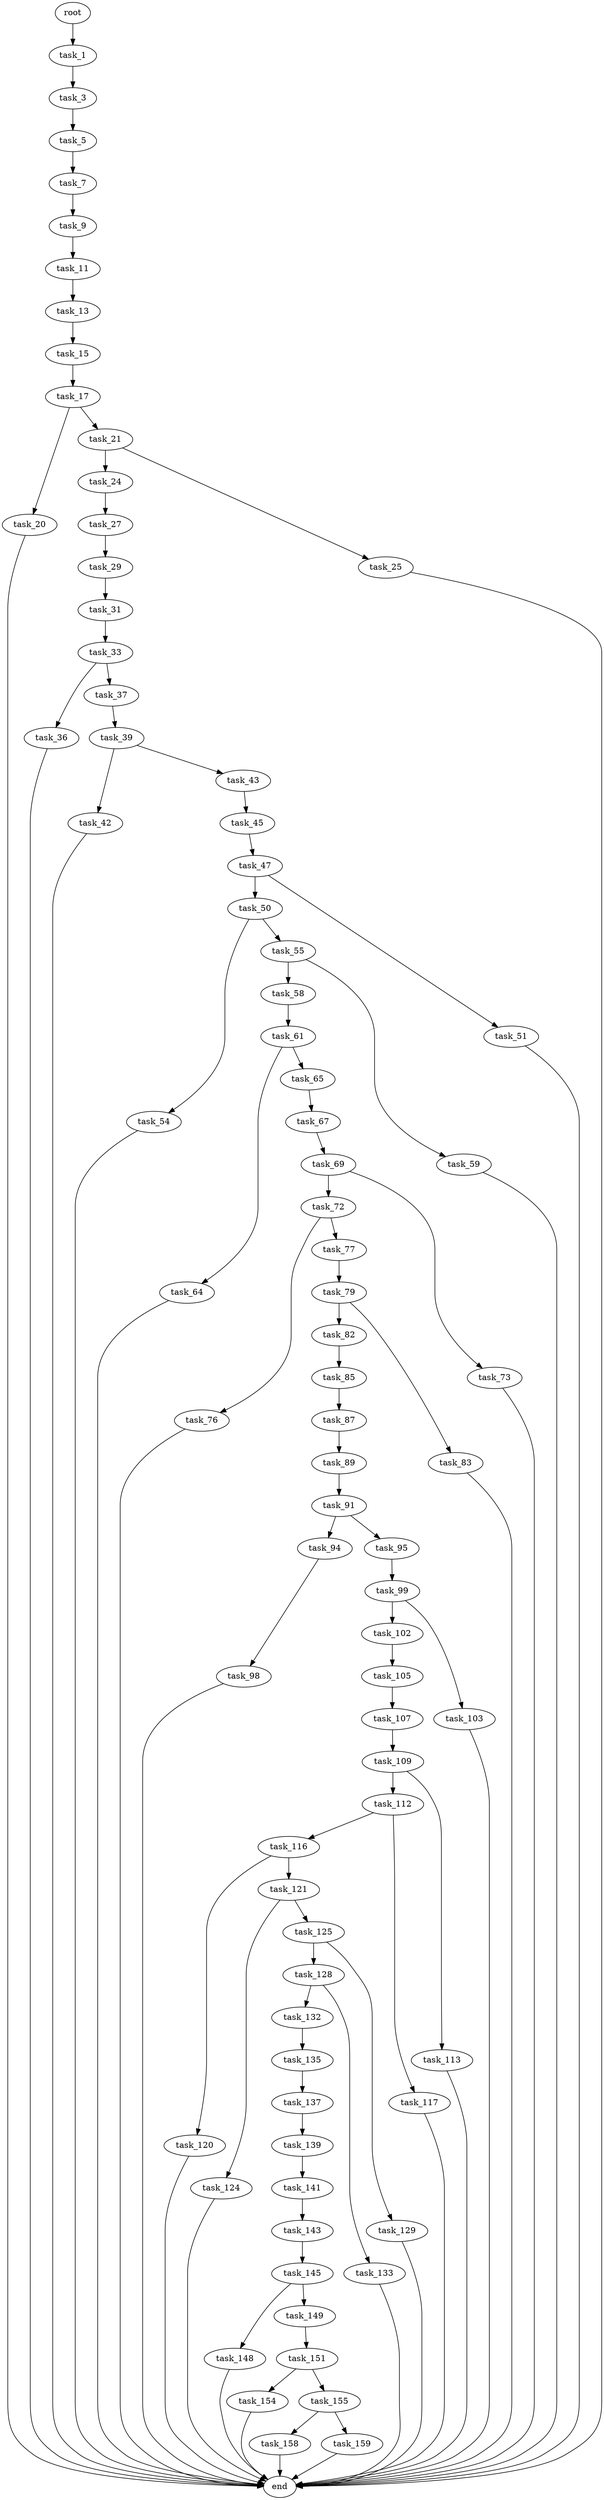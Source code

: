 digraph G {
  root [size="0.000000"];
  task_1 [size="1073741824000.000000"];
  task_3 [size="368293445632.000000"];
  task_5 [size="244372901396.000000"];
  task_7 [size="368293445632.000000"];
  task_9 [size="286748839842.000000"];
  task_11 [size="38834922632.000000"];
  task_13 [size="134217728000.000000"];
  task_15 [size="331064917336.000000"];
  task_17 [size="1073741824000.000000"];
  task_20 [size="5156717614.000000"];
  task_21 [size="8589934592.000000"];
  end [size="0.000000"];
  task_24 [size="549755813888.000000"];
  task_25 [size="775389260043.000000"];
  task_27 [size="231928233984.000000"];
  task_29 [size="28991029248.000000"];
  task_31 [size="184697257223.000000"];
  task_33 [size="8589934592.000000"];
  task_36 [size="368293445632.000000"];
  task_37 [size="689987091352.000000"];
  task_39 [size="313448450722.000000"];
  task_42 [size="9749243407.000000"];
  task_43 [size="351118976171.000000"];
  task_45 [size="4477648890.000000"];
  task_47 [size="8589934592.000000"];
  task_50 [size="782757789696.000000"];
  task_51 [size="43685433538.000000"];
  task_54 [size="41444650281.000000"];
  task_55 [size="36021209637.000000"];
  task_58 [size="368293445632.000000"];
  task_59 [size="77085830102.000000"];
  task_61 [size="9204467401.000000"];
  task_64 [size="192874686336.000000"];
  task_65 [size="78363248614.000000"];
  task_67 [size="14175020666.000000"];
  task_69 [size="5266061784.000000"];
  task_72 [size="231816238106.000000"];
  task_73 [size="28290184722.000000"];
  task_76 [size="134217728000.000000"];
  task_77 [size="1073741824000.000000"];
  task_79 [size="368293445632.000000"];
  task_82 [size="36979802960.000000"];
  task_83 [size="28991029248.000000"];
  task_85 [size="23936851894.000000"];
  task_87 [size="368293445632.000000"];
  task_89 [size="802982972532.000000"];
  task_91 [size="231928233984.000000"];
  task_94 [size="8067855464.000000"];
  task_95 [size="170619070255.000000"];
  task_98 [size="30908732384.000000"];
  task_99 [size="22883546339.000000"];
  task_102 [size="12015666569.000000"];
  task_103 [size="327163078711.000000"];
  task_105 [size="685787822960.000000"];
  task_107 [size="8375269811.000000"];
  task_109 [size="1073741824000.000000"];
  task_112 [size="2120212205.000000"];
  task_113 [size="13646273644.000000"];
  task_116 [size="8589934592.000000"];
  task_117 [size="28991029248.000000"];
  task_120 [size="28476968900.000000"];
  task_121 [size="196658314401.000000"];
  task_124 [size="661760208858.000000"];
  task_125 [size="346381745268.000000"];
  task_128 [size="1461904650.000000"];
  task_129 [size="782757789696.000000"];
  task_132 [size="15786844895.000000"];
  task_133 [size="16575783774.000000"];
  task_135 [size="1073741824000.000000"];
  task_137 [size="628097422056.000000"];
  task_139 [size="549755813888.000000"];
  task_141 [size="818468158.000000"];
  task_143 [size="55587178869.000000"];
  task_145 [size="127881716002.000000"];
  task_148 [size="154558595295.000000"];
  task_149 [size="31100247091.000000"];
  task_151 [size="231928233984.000000"];
  task_154 [size="45762006257.000000"];
  task_155 [size="1228489123.000000"];
  task_158 [size="61664236096.000000"];
  task_159 [size="125415373212.000000"];

  root -> task_1 [size="1.000000"];
  task_1 -> task_3 [size="838860800.000000"];
  task_3 -> task_5 [size="411041792.000000"];
  task_5 -> task_7 [size="209715200.000000"];
  task_7 -> task_9 [size="411041792.000000"];
  task_9 -> task_11 [size="411041792.000000"];
  task_11 -> task_13 [size="33554432.000000"];
  task_13 -> task_15 [size="209715200.000000"];
  task_15 -> task_17 [size="411041792.000000"];
  task_17 -> task_20 [size="838860800.000000"];
  task_17 -> task_21 [size="838860800.000000"];
  task_20 -> end [size="1.000000"];
  task_21 -> task_24 [size="33554432.000000"];
  task_21 -> task_25 [size="33554432.000000"];
  task_24 -> task_27 [size="536870912.000000"];
  task_25 -> end [size="1.000000"];
  task_27 -> task_29 [size="301989888.000000"];
  task_29 -> task_31 [size="75497472.000000"];
  task_31 -> task_33 [size="301989888.000000"];
  task_33 -> task_36 [size="33554432.000000"];
  task_33 -> task_37 [size="33554432.000000"];
  task_36 -> end [size="1.000000"];
  task_37 -> task_39 [size="536870912.000000"];
  task_39 -> task_42 [size="209715200.000000"];
  task_39 -> task_43 [size="209715200.000000"];
  task_42 -> end [size="1.000000"];
  task_43 -> task_45 [size="411041792.000000"];
  task_45 -> task_47 [size="301989888.000000"];
  task_47 -> task_50 [size="33554432.000000"];
  task_47 -> task_51 [size="33554432.000000"];
  task_50 -> task_54 [size="679477248.000000"];
  task_50 -> task_55 [size="679477248.000000"];
  task_51 -> end [size="1.000000"];
  task_54 -> end [size="1.000000"];
  task_55 -> task_58 [size="679477248.000000"];
  task_55 -> task_59 [size="679477248.000000"];
  task_58 -> task_61 [size="411041792.000000"];
  task_59 -> end [size="1.000000"];
  task_61 -> task_64 [size="301989888.000000"];
  task_61 -> task_65 [size="301989888.000000"];
  task_64 -> end [size="1.000000"];
  task_65 -> task_67 [size="75497472.000000"];
  task_67 -> task_69 [size="301989888.000000"];
  task_69 -> task_72 [size="301989888.000000"];
  task_69 -> task_73 [size="301989888.000000"];
  task_72 -> task_76 [size="209715200.000000"];
  task_72 -> task_77 [size="209715200.000000"];
  task_73 -> end [size="1.000000"];
  task_76 -> end [size="1.000000"];
  task_77 -> task_79 [size="838860800.000000"];
  task_79 -> task_82 [size="411041792.000000"];
  task_79 -> task_83 [size="411041792.000000"];
  task_82 -> task_85 [size="679477248.000000"];
  task_83 -> end [size="1.000000"];
  task_85 -> task_87 [size="536870912.000000"];
  task_87 -> task_89 [size="411041792.000000"];
  task_89 -> task_91 [size="536870912.000000"];
  task_91 -> task_94 [size="301989888.000000"];
  task_91 -> task_95 [size="301989888.000000"];
  task_94 -> task_98 [size="134217728.000000"];
  task_95 -> task_99 [size="301989888.000000"];
  task_98 -> end [size="1.000000"];
  task_99 -> task_102 [size="411041792.000000"];
  task_99 -> task_103 [size="411041792.000000"];
  task_102 -> task_105 [size="209715200.000000"];
  task_103 -> end [size="1.000000"];
  task_105 -> task_107 [size="679477248.000000"];
  task_107 -> task_109 [size="209715200.000000"];
  task_109 -> task_112 [size="838860800.000000"];
  task_109 -> task_113 [size="838860800.000000"];
  task_112 -> task_116 [size="75497472.000000"];
  task_112 -> task_117 [size="75497472.000000"];
  task_113 -> end [size="1.000000"];
  task_116 -> task_120 [size="33554432.000000"];
  task_116 -> task_121 [size="33554432.000000"];
  task_117 -> end [size="1.000000"];
  task_120 -> end [size="1.000000"];
  task_121 -> task_124 [size="411041792.000000"];
  task_121 -> task_125 [size="411041792.000000"];
  task_124 -> end [size="1.000000"];
  task_125 -> task_128 [size="536870912.000000"];
  task_125 -> task_129 [size="536870912.000000"];
  task_128 -> task_132 [size="33554432.000000"];
  task_128 -> task_133 [size="33554432.000000"];
  task_129 -> end [size="1.000000"];
  task_132 -> task_135 [size="75497472.000000"];
  task_133 -> end [size="1.000000"];
  task_135 -> task_137 [size="838860800.000000"];
  task_137 -> task_139 [size="536870912.000000"];
  task_139 -> task_141 [size="536870912.000000"];
  task_141 -> task_143 [size="75497472.000000"];
  task_143 -> task_145 [size="75497472.000000"];
  task_145 -> task_148 [size="209715200.000000"];
  task_145 -> task_149 [size="209715200.000000"];
  task_148 -> end [size="1.000000"];
  task_149 -> task_151 [size="838860800.000000"];
  task_151 -> task_154 [size="301989888.000000"];
  task_151 -> task_155 [size="301989888.000000"];
  task_154 -> end [size="1.000000"];
  task_155 -> task_158 [size="75497472.000000"];
  task_155 -> task_159 [size="75497472.000000"];
  task_158 -> end [size="1.000000"];
  task_159 -> end [size="1.000000"];
}
